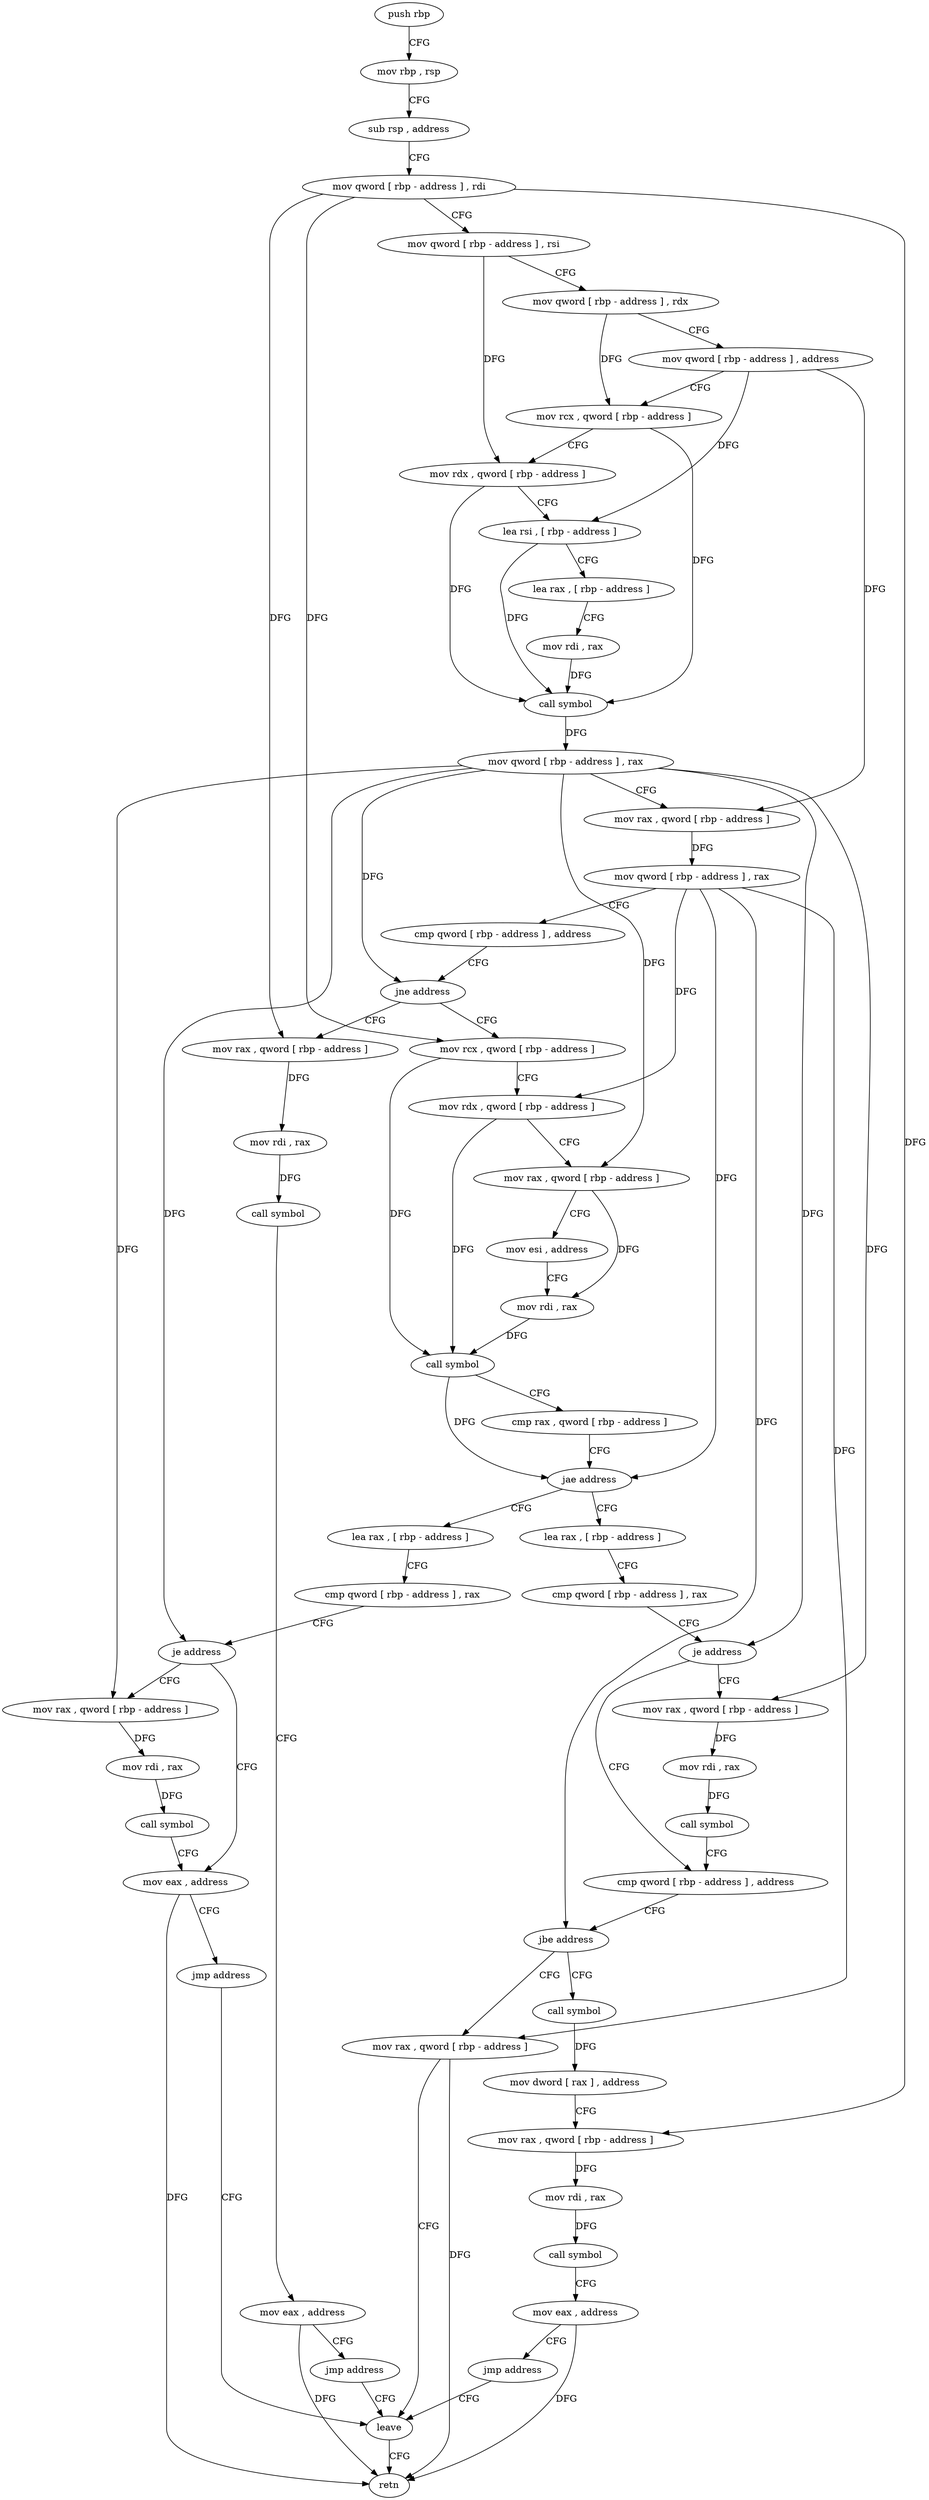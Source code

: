 digraph "func" {
"423281" [label = "push rbp" ]
"423282" [label = "mov rbp , rsp" ]
"423285" [label = "sub rsp , address" ]
"423292" [label = "mov qword [ rbp - address ] , rdi" ]
"423299" [label = "mov qword [ rbp - address ] , rsi" ]
"423306" [label = "mov qword [ rbp - address ] , rdx" ]
"423313" [label = "mov qword [ rbp - address ] , address" ]
"423324" [label = "mov rcx , qword [ rbp - address ]" ]
"423331" [label = "mov rdx , qword [ rbp - address ]" ]
"423338" [label = "lea rsi , [ rbp - address ]" ]
"423345" [label = "lea rax , [ rbp - address ]" ]
"423352" [label = "mov rdi , rax" ]
"423355" [label = "call symbol" ]
"423360" [label = "mov qword [ rbp - address ] , rax" ]
"423364" [label = "mov rax , qword [ rbp - address ]" ]
"423371" [label = "mov qword [ rbp - address ] , rax" ]
"423375" [label = "cmp qword [ rbp - address ] , address" ]
"423380" [label = "jne address" ]
"423407" [label = "mov rcx , qword [ rbp - address ]" ]
"423382" [label = "mov rax , qword [ rbp - address ]" ]
"423414" [label = "mov rdx , qword [ rbp - address ]" ]
"423418" [label = "mov rax , qword [ rbp - address ]" ]
"423422" [label = "mov esi , address" ]
"423427" [label = "mov rdi , rax" ]
"423430" [label = "call symbol" ]
"423435" [label = "cmp rax , qword [ rbp - address ]" ]
"423439" [label = "jae address" ]
"423473" [label = "lea rax , [ rbp - address ]" ]
"423441" [label = "lea rax , [ rbp - address ]" ]
"423389" [label = "mov rdi , rax" ]
"423392" [label = "call symbol" ]
"423397" [label = "mov eax , address" ]
"423402" [label = "jmp address" ]
"423545" [label = "leave" ]
"423480" [label = "cmp qword [ rbp - address ] , rax" ]
"423484" [label = "je address" ]
"423498" [label = "cmp qword [ rbp - address ] , address" ]
"423486" [label = "mov rax , qword [ rbp - address ]" ]
"423448" [label = "cmp qword [ rbp - address ] , rax" ]
"423452" [label = "je address" ]
"423466" [label = "mov eax , address" ]
"423454" [label = "mov rax , qword [ rbp - address ]" ]
"423546" [label = "retn" ]
"423506" [label = "jbe address" ]
"423541" [label = "mov rax , qword [ rbp - address ]" ]
"423508" [label = "call symbol" ]
"423490" [label = "mov rdi , rax" ]
"423493" [label = "call symbol" ]
"423471" [label = "jmp address" ]
"423458" [label = "mov rdi , rax" ]
"423461" [label = "call symbol" ]
"423513" [label = "mov dword [ rax ] , address" ]
"423519" [label = "mov rax , qword [ rbp - address ]" ]
"423526" [label = "mov rdi , rax" ]
"423529" [label = "call symbol" ]
"423534" [label = "mov eax , address" ]
"423539" [label = "jmp address" ]
"423281" -> "423282" [ label = "CFG" ]
"423282" -> "423285" [ label = "CFG" ]
"423285" -> "423292" [ label = "CFG" ]
"423292" -> "423299" [ label = "CFG" ]
"423292" -> "423407" [ label = "DFG" ]
"423292" -> "423382" [ label = "DFG" ]
"423292" -> "423519" [ label = "DFG" ]
"423299" -> "423306" [ label = "CFG" ]
"423299" -> "423331" [ label = "DFG" ]
"423306" -> "423313" [ label = "CFG" ]
"423306" -> "423324" [ label = "DFG" ]
"423313" -> "423324" [ label = "CFG" ]
"423313" -> "423364" [ label = "DFG" ]
"423313" -> "423338" [ label = "DFG" ]
"423324" -> "423331" [ label = "CFG" ]
"423324" -> "423355" [ label = "DFG" ]
"423331" -> "423338" [ label = "CFG" ]
"423331" -> "423355" [ label = "DFG" ]
"423338" -> "423345" [ label = "CFG" ]
"423338" -> "423355" [ label = "DFG" ]
"423345" -> "423352" [ label = "CFG" ]
"423352" -> "423355" [ label = "DFG" ]
"423355" -> "423360" [ label = "DFG" ]
"423360" -> "423364" [ label = "CFG" ]
"423360" -> "423380" [ label = "DFG" ]
"423360" -> "423418" [ label = "DFG" ]
"423360" -> "423484" [ label = "DFG" ]
"423360" -> "423452" [ label = "DFG" ]
"423360" -> "423486" [ label = "DFG" ]
"423360" -> "423454" [ label = "DFG" ]
"423364" -> "423371" [ label = "DFG" ]
"423371" -> "423375" [ label = "CFG" ]
"423371" -> "423414" [ label = "DFG" ]
"423371" -> "423439" [ label = "DFG" ]
"423371" -> "423506" [ label = "DFG" ]
"423371" -> "423541" [ label = "DFG" ]
"423375" -> "423380" [ label = "CFG" ]
"423380" -> "423407" [ label = "CFG" ]
"423380" -> "423382" [ label = "CFG" ]
"423407" -> "423414" [ label = "CFG" ]
"423407" -> "423430" [ label = "DFG" ]
"423382" -> "423389" [ label = "DFG" ]
"423414" -> "423418" [ label = "CFG" ]
"423414" -> "423430" [ label = "DFG" ]
"423418" -> "423422" [ label = "CFG" ]
"423418" -> "423427" [ label = "DFG" ]
"423422" -> "423427" [ label = "CFG" ]
"423427" -> "423430" [ label = "DFG" ]
"423430" -> "423435" [ label = "CFG" ]
"423430" -> "423439" [ label = "DFG" ]
"423435" -> "423439" [ label = "CFG" ]
"423439" -> "423473" [ label = "CFG" ]
"423439" -> "423441" [ label = "CFG" ]
"423473" -> "423480" [ label = "CFG" ]
"423441" -> "423448" [ label = "CFG" ]
"423389" -> "423392" [ label = "DFG" ]
"423392" -> "423397" [ label = "CFG" ]
"423397" -> "423402" [ label = "CFG" ]
"423397" -> "423546" [ label = "DFG" ]
"423402" -> "423545" [ label = "CFG" ]
"423545" -> "423546" [ label = "CFG" ]
"423480" -> "423484" [ label = "CFG" ]
"423484" -> "423498" [ label = "CFG" ]
"423484" -> "423486" [ label = "CFG" ]
"423498" -> "423506" [ label = "CFG" ]
"423486" -> "423490" [ label = "DFG" ]
"423448" -> "423452" [ label = "CFG" ]
"423452" -> "423466" [ label = "CFG" ]
"423452" -> "423454" [ label = "CFG" ]
"423466" -> "423471" [ label = "CFG" ]
"423466" -> "423546" [ label = "DFG" ]
"423454" -> "423458" [ label = "DFG" ]
"423506" -> "423541" [ label = "CFG" ]
"423506" -> "423508" [ label = "CFG" ]
"423541" -> "423545" [ label = "CFG" ]
"423541" -> "423546" [ label = "DFG" ]
"423508" -> "423513" [ label = "DFG" ]
"423490" -> "423493" [ label = "DFG" ]
"423493" -> "423498" [ label = "CFG" ]
"423471" -> "423545" [ label = "CFG" ]
"423458" -> "423461" [ label = "DFG" ]
"423461" -> "423466" [ label = "CFG" ]
"423513" -> "423519" [ label = "CFG" ]
"423519" -> "423526" [ label = "DFG" ]
"423526" -> "423529" [ label = "DFG" ]
"423529" -> "423534" [ label = "CFG" ]
"423534" -> "423539" [ label = "CFG" ]
"423534" -> "423546" [ label = "DFG" ]
"423539" -> "423545" [ label = "CFG" ]
}
